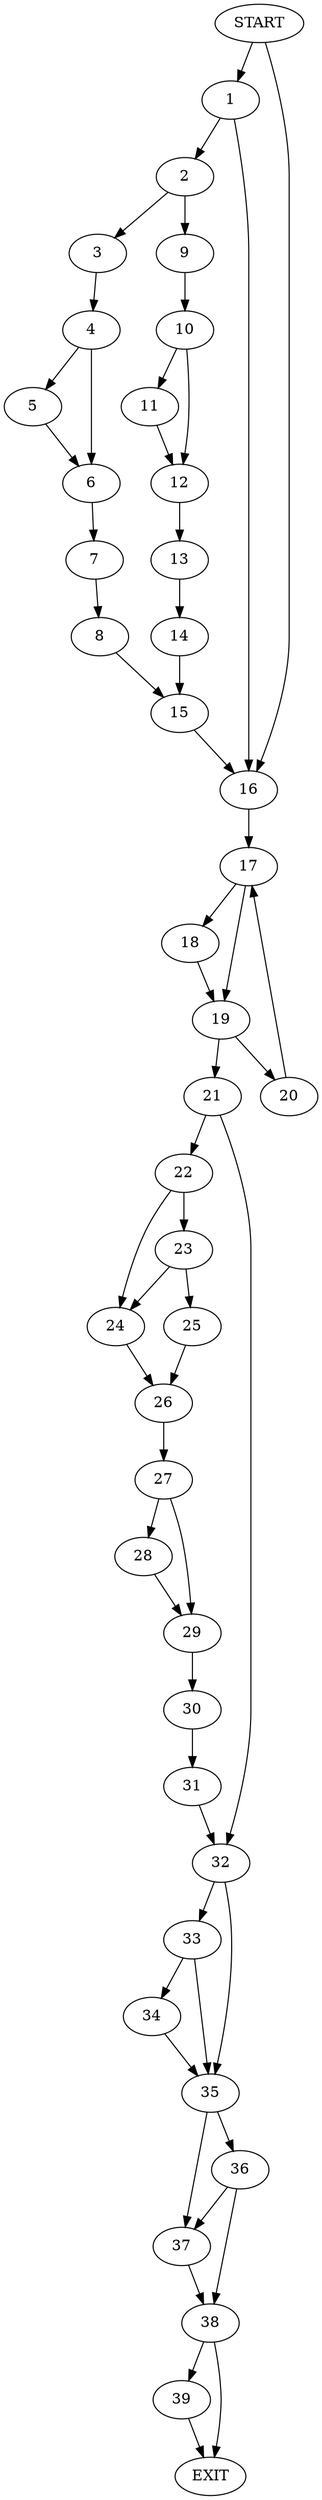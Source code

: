 digraph { 
0 [label="START"];
1;
2;
3;
4;
5;
6;
7;
8;
9;
10;
11;
12;
13;
14;
15;
16;
17;
18;
19;
20;
21;
22;
23;
24;
25;
26;
27;
28;
29;
30;
31;
32;
33;
34;
35;
36;
37;
38;
39;
40[label="EXIT"];
0 -> 1;
0 -> 16;
1 -> 2;
1 -> 16;
2 -> 3;
2 -> 9;
3 -> 4;
4 -> 5;
4 -> 6;
5 -> 6;
6 -> 7;
7 -> 8;
8 -> 15;
9 -> 10;
10 -> 11;
10 -> 12;
11 -> 12;
12 -> 13;
13 -> 14;
14 -> 15;
15 -> 16;
16 -> 17;
17 -> 18;
17 -> 19;
18 -> 19;
19 -> 20;
19 -> 21;
20 -> 17;
21 -> 22;
21 -> 32;
22 -> 24;
22 -> 23;
23 -> 24;
23 -> 25;
24 -> 26;
25 -> 26;
26 -> 27;
27 -> 28;
27 -> 29;
28 -> 29;
29 -> 30;
30 -> 31;
31 -> 32;
32 -> 33;
32 -> 35;
33 -> 34;
33 -> 35;
34 -> 35;
35 -> 37;
35 -> 36;
36 -> 37;
36 -> 38;
37 -> 38;
38 -> 40;
38 -> 39;
39 -> 40;
}